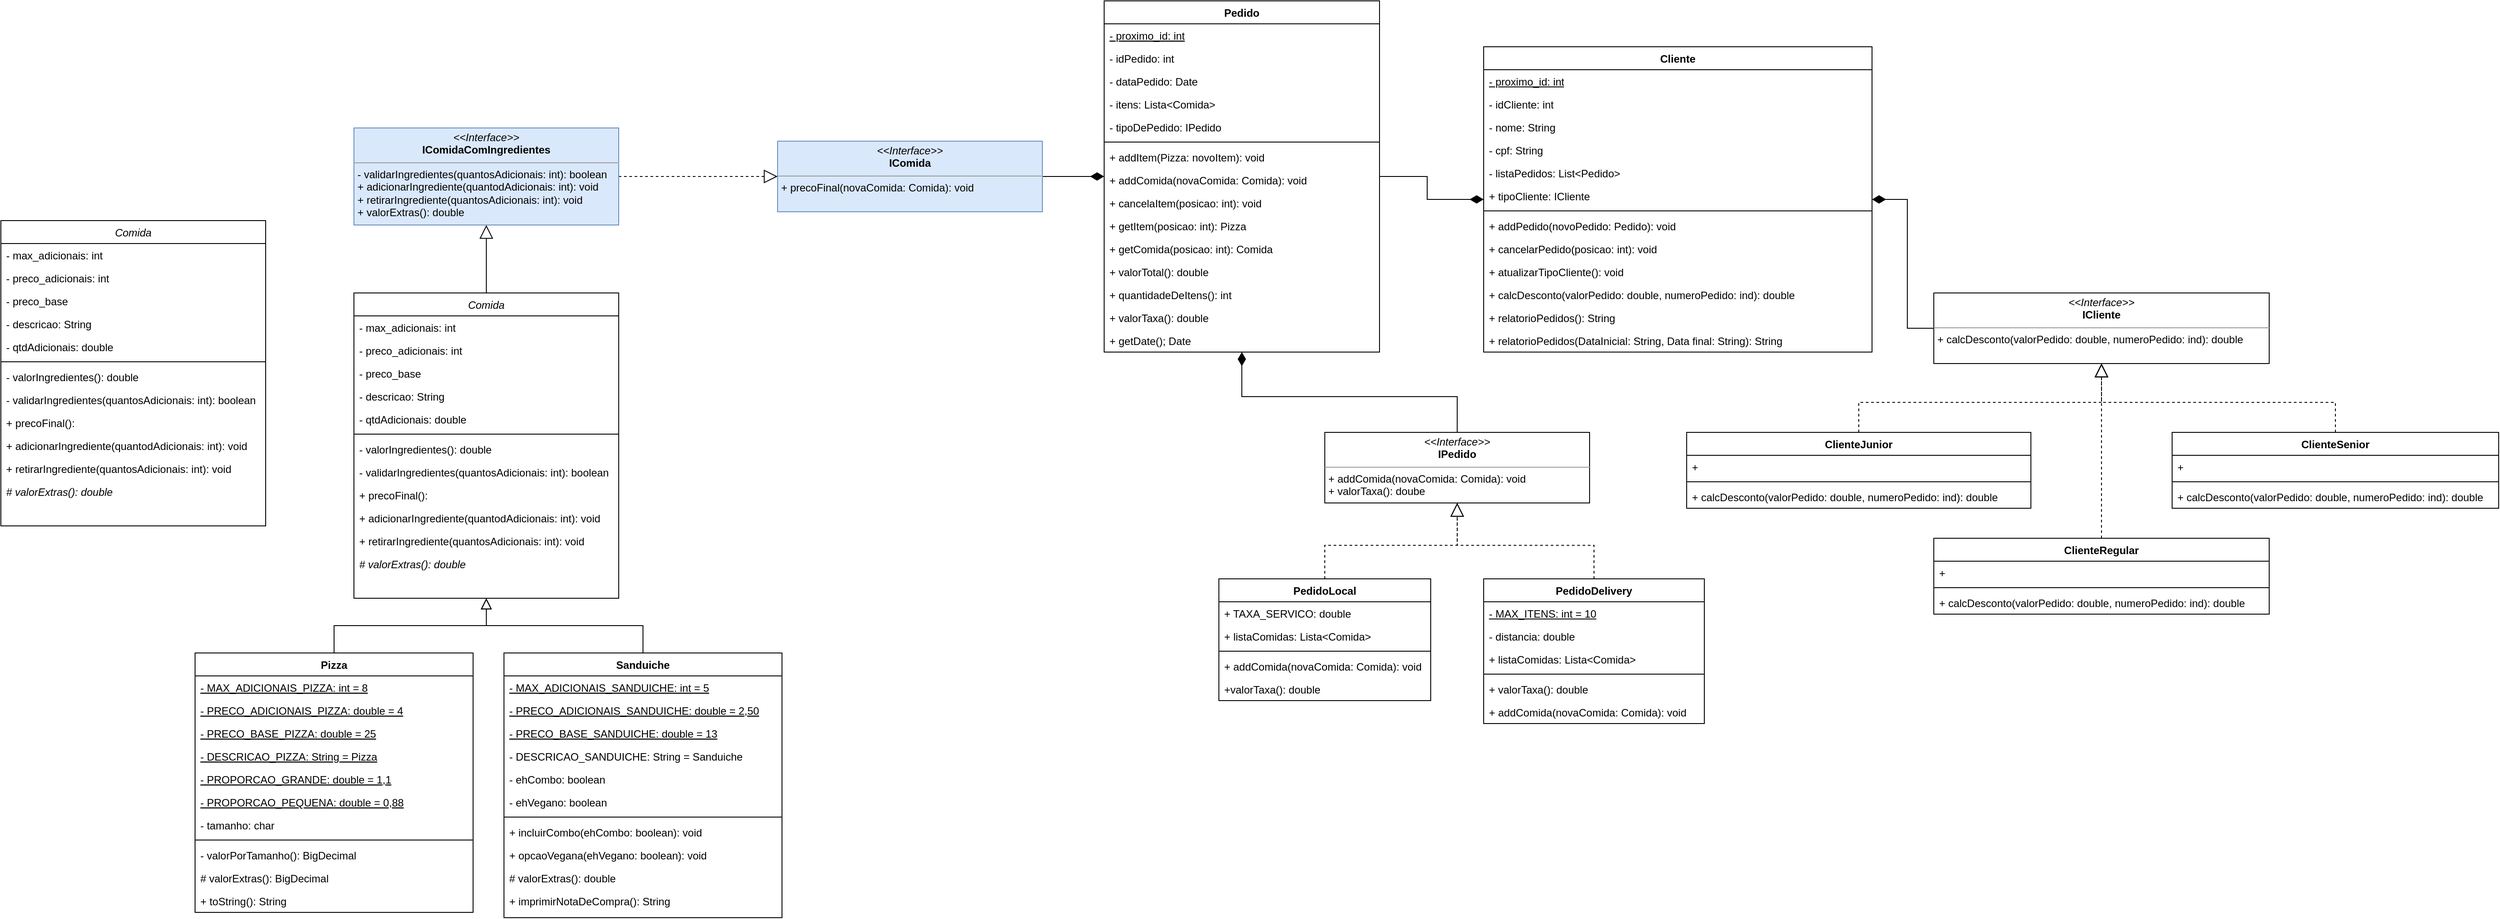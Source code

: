 <mxfile version="21.2.8" type="device">
  <diagram id="C5RBs43oDa-KdzZeNtuy" name="Page-1">
    <mxGraphModel dx="2853" dy="1044" grid="1" gridSize="10" guides="1" tooltips="1" connect="1" arrows="1" fold="1" page="1" pageScale="1" pageWidth="827" pageHeight="1169" math="0" shadow="0">
      <root>
        <mxCell id="WIyWlLk6GJQsqaUBKTNV-0" />
        <mxCell id="WIyWlLk6GJQsqaUBKTNV-1" parent="WIyWlLk6GJQsqaUBKTNV-0" />
        <mxCell id="SO6HDhZX60pVmbV9Z_Ap-41" style="edgeStyle=orthogonalEdgeStyle;rounded=0;orthogonalLoop=1;jettySize=auto;html=1;startArrow=none;startFill=0;endArrow=diamondThin;endFill=1;startSize=13;endSize=13;exitX=1;exitY=0.5;exitDx=0;exitDy=0;" parent="WIyWlLk6GJQsqaUBKTNV-1" source="dQyVog-wZ5RwUiZUv4-T-28" target="zkfFHV4jXpPFQw0GAbJ--17" edge="1">
          <mxGeometry relative="1" as="geometry" />
        </mxCell>
        <mxCell id="dQyVog-wZ5RwUiZUv4-T-29" style="edgeStyle=orthogonalEdgeStyle;rounded=0;orthogonalLoop=1;jettySize=auto;html=1;endArrow=block;endFill=0;startSize=13;endSize=13;" parent="WIyWlLk6GJQsqaUBKTNV-1" source="zkfFHV4jXpPFQw0GAbJ--0" target="dQyVog-wZ5RwUiZUv4-T-30" edge="1">
          <mxGeometry relative="1" as="geometry" />
        </mxCell>
        <mxCell id="zkfFHV4jXpPFQw0GAbJ--0" value="Comida" style="swimlane;fontStyle=2;align=center;verticalAlign=top;childLayout=stackLayout;horizontal=1;startSize=26;horizontalStack=0;resizeParent=1;resizeLast=0;collapsible=1;marginBottom=0;rounded=0;shadow=0;strokeWidth=1;" parent="WIyWlLk6GJQsqaUBKTNV-1" vertex="1">
          <mxGeometry x="-380" y="452" width="300" height="346" as="geometry">
            <mxRectangle x="230" y="140" width="160" height="26" as="alternateBounds" />
          </mxGeometry>
        </mxCell>
        <mxCell id="SO6HDhZX60pVmbV9Z_Ap-0" value="- max_adicionais: int" style="text;align=left;verticalAlign=top;spacingLeft=4;spacingRight=4;overflow=hidden;rotatable=0;points=[[0,0.5],[1,0.5]];portConstraint=eastwest;" parent="zkfFHV4jXpPFQw0GAbJ--0" vertex="1">
          <mxGeometry y="26" width="300" height="26" as="geometry" />
        </mxCell>
        <mxCell id="SO6HDhZX60pVmbV9Z_Ap-1" value="- preco_adicionais: int" style="text;align=left;verticalAlign=top;spacingLeft=4;spacingRight=4;overflow=hidden;rotatable=0;points=[[0,0.5],[1,0.5]];portConstraint=eastwest;" parent="zkfFHV4jXpPFQw0GAbJ--0" vertex="1">
          <mxGeometry y="52" width="300" height="26" as="geometry" />
        </mxCell>
        <mxCell id="zkfFHV4jXpPFQw0GAbJ--1" value="- preco_base" style="text;align=left;verticalAlign=top;spacingLeft=4;spacingRight=4;overflow=hidden;rotatable=0;points=[[0,0.5],[1,0.5]];portConstraint=eastwest;" parent="zkfFHV4jXpPFQw0GAbJ--0" vertex="1">
          <mxGeometry y="78" width="300" height="26" as="geometry" />
        </mxCell>
        <mxCell id="zkfFHV4jXpPFQw0GAbJ--2" value="- descricao: String" style="text;align=left;verticalAlign=top;spacingLeft=4;spacingRight=4;overflow=hidden;rotatable=0;points=[[0,0.5],[1,0.5]];portConstraint=eastwest;rounded=0;shadow=0;html=0;" parent="zkfFHV4jXpPFQw0GAbJ--0" vertex="1">
          <mxGeometry y="104" width="300" height="26" as="geometry" />
        </mxCell>
        <mxCell id="zkfFHV4jXpPFQw0GAbJ--3" value="- qtdAdicionais: double" style="text;align=left;verticalAlign=top;spacingLeft=4;spacingRight=4;overflow=hidden;rotatable=0;points=[[0,0.5],[1,0.5]];portConstraint=eastwest;rounded=0;shadow=0;html=0;" parent="zkfFHV4jXpPFQw0GAbJ--0" vertex="1">
          <mxGeometry y="130" width="300" height="26" as="geometry" />
        </mxCell>
        <mxCell id="zkfFHV4jXpPFQw0GAbJ--4" value="" style="line;html=1;strokeWidth=1;align=left;verticalAlign=middle;spacingTop=-1;spacingLeft=3;spacingRight=3;rotatable=0;labelPosition=right;points=[];portConstraint=eastwest;" parent="zkfFHV4jXpPFQw0GAbJ--0" vertex="1">
          <mxGeometry y="156" width="300" height="8" as="geometry" />
        </mxCell>
        <mxCell id="SO6HDhZX60pVmbV9Z_Ap-2" value="- valorIngredientes(): double" style="text;align=left;verticalAlign=top;spacingLeft=4;spacingRight=4;overflow=hidden;rotatable=0;points=[[0,0.5],[1,0.5]];portConstraint=eastwest;" parent="zkfFHV4jXpPFQw0GAbJ--0" vertex="1">
          <mxGeometry y="164" width="300" height="26" as="geometry" />
        </mxCell>
        <mxCell id="SO6HDhZX60pVmbV9Z_Ap-3" value="- validarIngredientes(quantosAdicionais: int): boolean" style="text;align=left;verticalAlign=top;spacingLeft=4;spacingRight=4;overflow=hidden;rotatable=0;points=[[0,0.5],[1,0.5]];portConstraint=eastwest;" parent="zkfFHV4jXpPFQw0GAbJ--0" vertex="1">
          <mxGeometry y="190" width="300" height="26" as="geometry" />
        </mxCell>
        <mxCell id="SO6HDhZX60pVmbV9Z_Ap-4" value="+ precoFinal():" style="text;align=left;verticalAlign=top;spacingLeft=4;spacingRight=4;overflow=hidden;rotatable=0;points=[[0,0.5],[1,0.5]];portConstraint=eastwest;" parent="zkfFHV4jXpPFQw0GAbJ--0" vertex="1">
          <mxGeometry y="216" width="300" height="26" as="geometry" />
        </mxCell>
        <mxCell id="SO6HDhZX60pVmbV9Z_Ap-5" value="+ adicionarIngrediente(quantodAdicionais: int): void" style="text;align=left;verticalAlign=top;spacingLeft=4;spacingRight=4;overflow=hidden;rotatable=0;points=[[0,0.5],[1,0.5]];portConstraint=eastwest;" parent="zkfFHV4jXpPFQw0GAbJ--0" vertex="1">
          <mxGeometry y="242" width="300" height="26" as="geometry" />
        </mxCell>
        <mxCell id="SO6HDhZX60pVmbV9Z_Ap-6" value="+ retirarIngrediente(quantosAdicionais: int): void" style="text;align=left;verticalAlign=top;spacingLeft=4;spacingRight=4;overflow=hidden;rotatable=0;points=[[0,0.5],[1,0.5]];portConstraint=eastwest;" parent="zkfFHV4jXpPFQw0GAbJ--0" vertex="1">
          <mxGeometry y="268" width="300" height="26" as="geometry" />
        </mxCell>
        <mxCell id="zkfFHV4jXpPFQw0GAbJ--5" value="# valorExtras(): double" style="text;align=left;verticalAlign=top;spacingLeft=4;spacingRight=4;overflow=hidden;rotatable=0;points=[[0,0.5],[1,0.5]];portConstraint=eastwest;fontStyle=2" parent="zkfFHV4jXpPFQw0GAbJ--0" vertex="1">
          <mxGeometry y="294" width="300" height="26" as="geometry" />
        </mxCell>
        <mxCell id="zkfFHV4jXpPFQw0GAbJ--6" value="Pizza" style="swimlane;fontStyle=1;align=center;verticalAlign=top;childLayout=stackLayout;horizontal=1;startSize=26;horizontalStack=0;resizeParent=1;resizeLast=0;collapsible=1;marginBottom=0;rounded=0;shadow=0;strokeWidth=1;" parent="WIyWlLk6GJQsqaUBKTNV-1" vertex="1">
          <mxGeometry x="-560" y="860" width="315" height="294" as="geometry">
            <mxRectangle x="130" y="380" width="160" height="26" as="alternateBounds" />
          </mxGeometry>
        </mxCell>
        <mxCell id="SO6HDhZX60pVmbV9Z_Ap-9" value="- MAX_ADICIONAIS_PIZZA: int = 8" style="text;align=left;verticalAlign=top;spacingLeft=4;spacingRight=4;overflow=hidden;rotatable=0;points=[[0,0.5],[1,0.5]];portConstraint=eastwest;fontStyle=4" parent="zkfFHV4jXpPFQw0GAbJ--6" vertex="1">
          <mxGeometry y="26" width="315" height="26" as="geometry" />
        </mxCell>
        <mxCell id="SO6HDhZX60pVmbV9Z_Ap-10" value="- PRECO_ADICIONAIS_PIZZA: double = 4" style="text;align=left;verticalAlign=top;spacingLeft=4;spacingRight=4;overflow=hidden;rotatable=0;points=[[0,0.5],[1,0.5]];portConstraint=eastwest;fontStyle=4" parent="zkfFHV4jXpPFQw0GAbJ--6" vertex="1">
          <mxGeometry y="52" width="315" height="26" as="geometry" />
        </mxCell>
        <mxCell id="SO6HDhZX60pVmbV9Z_Ap-11" value="- PRECO_BASE_PIZZA: double = 25" style="text;align=left;verticalAlign=top;spacingLeft=4;spacingRight=4;overflow=hidden;rotatable=0;points=[[0,0.5],[1,0.5]];portConstraint=eastwest;fontStyle=4" parent="zkfFHV4jXpPFQw0GAbJ--6" vertex="1">
          <mxGeometry y="78" width="315" height="26" as="geometry" />
        </mxCell>
        <mxCell id="SO6HDhZX60pVmbV9Z_Ap-12" value="- DESCRICAO_PIZZA: String = Pizza" style="text;align=left;verticalAlign=top;spacingLeft=4;spacingRight=4;overflow=hidden;rotatable=0;points=[[0,0.5],[1,0.5]];portConstraint=eastwest;fontStyle=4" parent="zkfFHV4jXpPFQw0GAbJ--6" vertex="1">
          <mxGeometry y="104" width="315" height="26" as="geometry" />
        </mxCell>
        <mxCell id="zkfFHV4jXpPFQw0GAbJ--7" value="- PROPORCAO_GRANDE: double = 1,1" style="text;align=left;verticalAlign=top;spacingLeft=4;spacingRight=4;overflow=hidden;rotatable=0;points=[[0,0.5],[1,0.5]];portConstraint=eastwest;fontStyle=4" parent="zkfFHV4jXpPFQw0GAbJ--6" vertex="1">
          <mxGeometry y="130" width="315" height="26" as="geometry" />
        </mxCell>
        <mxCell id="zkfFHV4jXpPFQw0GAbJ--8" value="- PROPORCAO_PEQUENA: double = 0,88" style="text;align=left;verticalAlign=top;spacingLeft=4;spacingRight=4;overflow=hidden;rotatable=0;points=[[0,0.5],[1,0.5]];portConstraint=eastwest;rounded=0;shadow=0;html=0;fontStyle=4" parent="zkfFHV4jXpPFQw0GAbJ--6" vertex="1">
          <mxGeometry y="156" width="315" height="26" as="geometry" />
        </mxCell>
        <mxCell id="SO6HDhZX60pVmbV9Z_Ap-14" value="- tamanho: char" style="text;align=left;verticalAlign=top;spacingLeft=4;spacingRight=4;overflow=hidden;rotatable=0;points=[[0,0.5],[1,0.5]];portConstraint=eastwest;rounded=0;shadow=0;html=0;" parent="zkfFHV4jXpPFQw0GAbJ--6" vertex="1">
          <mxGeometry y="182" width="315" height="26" as="geometry" />
        </mxCell>
        <mxCell id="zkfFHV4jXpPFQw0GAbJ--9" value="" style="line;html=1;strokeWidth=1;align=left;verticalAlign=middle;spacingTop=-1;spacingLeft=3;spacingRight=3;rotatable=0;labelPosition=right;points=[];portConstraint=eastwest;" parent="zkfFHV4jXpPFQw0GAbJ--6" vertex="1">
          <mxGeometry y="208" width="315" height="8" as="geometry" />
        </mxCell>
        <mxCell id="SO6HDhZX60pVmbV9Z_Ap-13" value="- valorPorTamanho(): BigDecimal" style="text;align=left;verticalAlign=top;spacingLeft=4;spacingRight=4;overflow=hidden;rotatable=0;points=[[0,0.5],[1,0.5]];portConstraint=eastwest;fontStyle=0" parent="zkfFHV4jXpPFQw0GAbJ--6" vertex="1">
          <mxGeometry y="216" width="315" height="26" as="geometry" />
        </mxCell>
        <mxCell id="zkfFHV4jXpPFQw0GAbJ--11" value="# valorExtras(): BigDecimal" style="text;align=left;verticalAlign=top;spacingLeft=4;spacingRight=4;overflow=hidden;rotatable=0;points=[[0,0.5],[1,0.5]];portConstraint=eastwest;" parent="zkfFHV4jXpPFQw0GAbJ--6" vertex="1">
          <mxGeometry y="242" width="315" height="26" as="geometry" />
        </mxCell>
        <mxCell id="zkfFHV4jXpPFQw0GAbJ--10" value="+ toString(): String" style="text;align=left;verticalAlign=top;spacingLeft=4;spacingRight=4;overflow=hidden;rotatable=0;points=[[0,0.5],[1,0.5]];portConstraint=eastwest;fontStyle=0" parent="zkfFHV4jXpPFQw0GAbJ--6" vertex="1">
          <mxGeometry y="268" width="315" height="26" as="geometry" />
        </mxCell>
        <mxCell id="zkfFHV4jXpPFQw0GAbJ--12" value="" style="endArrow=block;endSize=10;endFill=0;shadow=0;strokeWidth=1;rounded=0;edgeStyle=elbowEdgeStyle;elbow=vertical;" parent="WIyWlLk6GJQsqaUBKTNV-1" source="zkfFHV4jXpPFQw0GAbJ--6" target="zkfFHV4jXpPFQw0GAbJ--0" edge="1">
          <mxGeometry width="160" relative="1" as="geometry">
            <mxPoint x="200" y="203" as="sourcePoint" />
            <mxPoint x="200" y="203" as="targetPoint" />
          </mxGeometry>
        </mxCell>
        <mxCell id="zkfFHV4jXpPFQw0GAbJ--16" value="" style="endArrow=block;endSize=10;endFill=0;shadow=0;strokeWidth=1;rounded=0;edgeStyle=elbowEdgeStyle;elbow=vertical;" parent="WIyWlLk6GJQsqaUBKTNV-1" source="SO6HDhZX60pVmbV9Z_Ap-25" target="zkfFHV4jXpPFQw0GAbJ--0" edge="1">
          <mxGeometry width="160" relative="1" as="geometry">
            <mxPoint x="325" y="610" as="sourcePoint" />
            <mxPoint x="310" y="271" as="targetPoint" />
          </mxGeometry>
        </mxCell>
        <mxCell id="SO6HDhZX60pVmbV9Z_Ap-61" style="edgeStyle=orthogonalEdgeStyle;rounded=0;orthogonalLoop=1;jettySize=auto;html=1;entryX=0.5;entryY=0;entryDx=0;entryDy=0;startArrow=diamondThin;startFill=1;endArrow=none;endFill=0;endSize=13;startSize=13;" parent="WIyWlLk6GJQsqaUBKTNV-1" source="zkfFHV4jXpPFQw0GAbJ--17" target="SO6HDhZX60pVmbV9Z_Ap-48" edge="1">
          <mxGeometry relative="1" as="geometry" />
        </mxCell>
        <mxCell id="zkfFHV4jXpPFQw0GAbJ--17" value="Pedido" style="swimlane;fontStyle=1;align=center;verticalAlign=top;childLayout=stackLayout;horizontal=1;startSize=26;horizontalStack=0;resizeParent=1;resizeLast=0;collapsible=1;marginBottom=0;rounded=0;shadow=0;strokeWidth=1;" parent="WIyWlLk6GJQsqaUBKTNV-1" vertex="1">
          <mxGeometry x="470" y="121" width="312" height="398" as="geometry">
            <mxRectangle x="550" y="140" width="160" height="26" as="alternateBounds" />
          </mxGeometry>
        </mxCell>
        <mxCell id="zkfFHV4jXpPFQw0GAbJ--18" value="- proximo_id: int" style="text;align=left;verticalAlign=top;spacingLeft=4;spacingRight=4;overflow=hidden;rotatable=0;points=[[0,0.5],[1,0.5]];portConstraint=eastwest;fontStyle=4" parent="zkfFHV4jXpPFQw0GAbJ--17" vertex="1">
          <mxGeometry y="26" width="312" height="26" as="geometry" />
        </mxCell>
        <mxCell id="zkfFHV4jXpPFQw0GAbJ--19" value="- idPedido: int" style="text;align=left;verticalAlign=top;spacingLeft=4;spacingRight=4;overflow=hidden;rotatable=0;points=[[0,0.5],[1,0.5]];portConstraint=eastwest;rounded=0;shadow=0;html=0;" parent="zkfFHV4jXpPFQw0GAbJ--17" vertex="1">
          <mxGeometry y="52" width="312" height="26" as="geometry" />
        </mxCell>
        <mxCell id="zkfFHV4jXpPFQw0GAbJ--20" value="- dataPedido: Date" style="text;align=left;verticalAlign=top;spacingLeft=4;spacingRight=4;overflow=hidden;rotatable=0;points=[[0,0.5],[1,0.5]];portConstraint=eastwest;rounded=0;shadow=0;html=0;" parent="zkfFHV4jXpPFQw0GAbJ--17" vertex="1">
          <mxGeometry y="78" width="312" height="26" as="geometry" />
        </mxCell>
        <mxCell id="zkfFHV4jXpPFQw0GAbJ--21" value="- itens: Lista&lt;Comida&gt;" style="text;align=left;verticalAlign=top;spacingLeft=4;spacingRight=4;overflow=hidden;rotatable=0;points=[[0,0.5],[1,0.5]];portConstraint=eastwest;rounded=0;shadow=0;html=0;" parent="zkfFHV4jXpPFQw0GAbJ--17" vertex="1">
          <mxGeometry y="104" width="312" height="26" as="geometry" />
        </mxCell>
        <mxCell id="zkfFHV4jXpPFQw0GAbJ--22" value="- tipoDePedido: IPedido" style="text;align=left;verticalAlign=top;spacingLeft=4;spacingRight=4;overflow=hidden;rotatable=0;points=[[0,0.5],[1,0.5]];portConstraint=eastwest;rounded=0;shadow=0;html=0;" parent="zkfFHV4jXpPFQw0GAbJ--17" vertex="1">
          <mxGeometry y="130" width="312" height="26" as="geometry" />
        </mxCell>
        <mxCell id="zkfFHV4jXpPFQw0GAbJ--23" value="" style="line;html=1;strokeWidth=1;align=left;verticalAlign=middle;spacingTop=-1;spacingLeft=3;spacingRight=3;rotatable=0;labelPosition=right;points=[];portConstraint=eastwest;" parent="zkfFHV4jXpPFQw0GAbJ--17" vertex="1">
          <mxGeometry y="156" width="312" height="8" as="geometry" />
        </mxCell>
        <mxCell id="zkfFHV4jXpPFQw0GAbJ--24" value="+ addItem(Pizza: novoItem): void" style="text;align=left;verticalAlign=top;spacingLeft=4;spacingRight=4;overflow=hidden;rotatable=0;points=[[0,0.5],[1,0.5]];portConstraint=eastwest;" parent="zkfFHV4jXpPFQw0GAbJ--17" vertex="1">
          <mxGeometry y="164" width="312" height="26" as="geometry" />
        </mxCell>
        <mxCell id="SO6HDhZX60pVmbV9Z_Ap-47" value="+ addComida(novaComida: Comida): void" style="text;align=left;verticalAlign=top;spacingLeft=4;spacingRight=4;overflow=hidden;rotatable=0;points=[[0,0.5],[1,0.5]];portConstraint=eastwest;" parent="zkfFHV4jXpPFQw0GAbJ--17" vertex="1">
          <mxGeometry y="190" width="312" height="26" as="geometry" />
        </mxCell>
        <mxCell id="SO6HDhZX60pVmbV9Z_Ap-46" value="+ cancelaItem(posicao: int): void" style="text;align=left;verticalAlign=top;spacingLeft=4;spacingRight=4;overflow=hidden;rotatable=0;points=[[0,0.5],[1,0.5]];portConstraint=eastwest;" parent="zkfFHV4jXpPFQw0GAbJ--17" vertex="1">
          <mxGeometry y="216" width="312" height="26" as="geometry" />
        </mxCell>
        <mxCell id="SO6HDhZX60pVmbV9Z_Ap-45" value="+ getItem(posicao: int): Pizza" style="text;align=left;verticalAlign=top;spacingLeft=4;spacingRight=4;overflow=hidden;rotatable=0;points=[[0,0.5],[1,0.5]];portConstraint=eastwest;" parent="zkfFHV4jXpPFQw0GAbJ--17" vertex="1">
          <mxGeometry y="242" width="312" height="26" as="geometry" />
        </mxCell>
        <mxCell id="SO6HDhZX60pVmbV9Z_Ap-44" value="+ getComida(posicao: int): Comida" style="text;align=left;verticalAlign=top;spacingLeft=4;spacingRight=4;overflow=hidden;rotatable=0;points=[[0,0.5],[1,0.5]];portConstraint=eastwest;" parent="zkfFHV4jXpPFQw0GAbJ--17" vertex="1">
          <mxGeometry y="268" width="312" height="26" as="geometry" />
        </mxCell>
        <mxCell id="SO6HDhZX60pVmbV9Z_Ap-43" value="+ valorTotal(): double" style="text;align=left;verticalAlign=top;spacingLeft=4;spacingRight=4;overflow=hidden;rotatable=0;points=[[0,0.5],[1,0.5]];portConstraint=eastwest;" parent="zkfFHV4jXpPFQw0GAbJ--17" vertex="1">
          <mxGeometry y="294" width="312" height="26" as="geometry" />
        </mxCell>
        <mxCell id="SO6HDhZX60pVmbV9Z_Ap-42" value="+ quantidadeDeItens(): int" style="text;align=left;verticalAlign=top;spacingLeft=4;spacingRight=4;overflow=hidden;rotatable=0;points=[[0,0.5],[1,0.5]];portConstraint=eastwest;" parent="zkfFHV4jXpPFQw0GAbJ--17" vertex="1">
          <mxGeometry y="320" width="312" height="26" as="geometry" />
        </mxCell>
        <mxCell id="zkfFHV4jXpPFQw0GAbJ--25" value="+ valorTaxa(): double" style="text;align=left;verticalAlign=top;spacingLeft=4;spacingRight=4;overflow=hidden;rotatable=0;points=[[0,0.5],[1,0.5]];portConstraint=eastwest;" parent="zkfFHV4jXpPFQw0GAbJ--17" vertex="1">
          <mxGeometry y="346" width="312" height="26" as="geometry" />
        </mxCell>
        <mxCell id="SO6HDhZX60pVmbV9Z_Ap-107" value="+ getDate(); Date" style="text;align=left;verticalAlign=top;spacingLeft=4;spacingRight=4;overflow=hidden;rotatable=0;points=[[0,0.5],[1,0.5]];portConstraint=eastwest;" parent="zkfFHV4jXpPFQw0GAbJ--17" vertex="1">
          <mxGeometry y="372" width="312" height="26" as="geometry" />
        </mxCell>
        <mxCell id="SO6HDhZX60pVmbV9Z_Ap-25" value="Sanduiche" style="swimlane;fontStyle=1;align=center;verticalAlign=top;childLayout=stackLayout;horizontal=1;startSize=26;horizontalStack=0;resizeParent=1;resizeLast=0;collapsible=1;marginBottom=0;rounded=0;shadow=0;strokeWidth=1;" parent="WIyWlLk6GJQsqaUBKTNV-1" vertex="1">
          <mxGeometry x="-210" y="860" width="315" height="300" as="geometry">
            <mxRectangle x="130" y="380" width="160" height="26" as="alternateBounds" />
          </mxGeometry>
        </mxCell>
        <mxCell id="SO6HDhZX60pVmbV9Z_Ap-26" value="- MAX_ADICIONAIS_SANDUICHE: int = 5" style="text;align=left;verticalAlign=top;spacingLeft=4;spacingRight=4;overflow=hidden;rotatable=0;points=[[0,0.5],[1,0.5]];portConstraint=eastwest;fontStyle=4" parent="SO6HDhZX60pVmbV9Z_Ap-25" vertex="1">
          <mxGeometry y="26" width="315" height="26" as="geometry" />
        </mxCell>
        <mxCell id="SO6HDhZX60pVmbV9Z_Ap-27" value="- PRECO_ADICIONAIS_SANDUICHE: double = 2,50" style="text;align=left;verticalAlign=top;spacingLeft=4;spacingRight=4;overflow=hidden;rotatable=0;points=[[0,0.5],[1,0.5]];portConstraint=eastwest;fontStyle=4" parent="SO6HDhZX60pVmbV9Z_Ap-25" vertex="1">
          <mxGeometry y="52" width="315" height="26" as="geometry" />
        </mxCell>
        <mxCell id="SO6HDhZX60pVmbV9Z_Ap-28" value="- PRECO_BASE_SANDUICHE: double = 13" style="text;align=left;verticalAlign=top;spacingLeft=4;spacingRight=4;overflow=hidden;rotatable=0;points=[[0,0.5],[1,0.5]];portConstraint=eastwest;fontStyle=4" parent="SO6HDhZX60pVmbV9Z_Ap-25" vertex="1">
          <mxGeometry y="78" width="315" height="26" as="geometry" />
        </mxCell>
        <mxCell id="SO6HDhZX60pVmbV9Z_Ap-29" value="- DESCRICAO_SANDUICHE: String = Sanduiche" style="text;align=left;verticalAlign=top;spacingLeft=4;spacingRight=4;overflow=hidden;rotatable=0;points=[[0,0.5],[1,0.5]];portConstraint=eastwest;fontStyle=0" parent="SO6HDhZX60pVmbV9Z_Ap-25" vertex="1">
          <mxGeometry y="104" width="315" height="26" as="geometry" />
        </mxCell>
        <mxCell id="SO6HDhZX60pVmbV9Z_Ap-32" value="- ehCombo: boolean" style="text;align=left;verticalAlign=top;spacingLeft=4;spacingRight=4;overflow=hidden;rotatable=0;points=[[0,0.5],[1,0.5]];portConstraint=eastwest;rounded=0;shadow=0;html=0;" parent="SO6HDhZX60pVmbV9Z_Ap-25" vertex="1">
          <mxGeometry y="130" width="315" height="26" as="geometry" />
        </mxCell>
        <mxCell id="SO6HDhZX60pVmbV9Z_Ap-37" value="- ehVegano: boolean" style="text;align=left;verticalAlign=top;spacingLeft=4;spacingRight=4;overflow=hidden;rotatable=0;points=[[0,0.5],[1,0.5]];portConstraint=eastwest;rounded=0;shadow=0;html=0;" parent="SO6HDhZX60pVmbV9Z_Ap-25" vertex="1">
          <mxGeometry y="156" width="315" height="26" as="geometry" />
        </mxCell>
        <mxCell id="SO6HDhZX60pVmbV9Z_Ap-33" value="" style="line;html=1;strokeWidth=1;align=left;verticalAlign=middle;spacingTop=-1;spacingLeft=3;spacingRight=3;rotatable=0;labelPosition=right;points=[];portConstraint=eastwest;" parent="SO6HDhZX60pVmbV9Z_Ap-25" vertex="1">
          <mxGeometry y="182" width="315" height="8" as="geometry" />
        </mxCell>
        <mxCell id="SO6HDhZX60pVmbV9Z_Ap-35" value="+ incluirCombo(ehCombo: boolean): void" style="text;align=left;verticalAlign=top;spacingLeft=4;spacingRight=4;overflow=hidden;rotatable=0;points=[[0,0.5],[1,0.5]];portConstraint=eastwest;fontStyle=0" parent="SO6HDhZX60pVmbV9Z_Ap-25" vertex="1">
          <mxGeometry y="190" width="315" height="26" as="geometry" />
        </mxCell>
        <mxCell id="SO6HDhZX60pVmbV9Z_Ap-36" value="+ opcaoVegana(ehVegano: boolean): void" style="text;align=left;verticalAlign=top;spacingLeft=4;spacingRight=4;overflow=hidden;rotatable=0;points=[[0,0.5],[1,0.5]];portConstraint=eastwest;" parent="SO6HDhZX60pVmbV9Z_Ap-25" vertex="1">
          <mxGeometry y="216" width="315" height="26" as="geometry" />
        </mxCell>
        <mxCell id="SO6HDhZX60pVmbV9Z_Ap-38" value="# valorExtras(): double" style="text;align=left;verticalAlign=top;spacingLeft=4;spacingRight=4;overflow=hidden;rotatable=0;points=[[0,0.5],[1,0.5]];portConstraint=eastwest;" parent="SO6HDhZX60pVmbV9Z_Ap-25" vertex="1">
          <mxGeometry y="242" width="315" height="26" as="geometry" />
        </mxCell>
        <mxCell id="SO6HDhZX60pVmbV9Z_Ap-34" value="+ imprimirNotaDeCompra(): String" style="text;align=left;verticalAlign=top;spacingLeft=4;spacingRight=4;overflow=hidden;rotatable=0;points=[[0,0.5],[1,0.5]];portConstraint=eastwest;fontStyle=0" parent="SO6HDhZX60pVmbV9Z_Ap-25" vertex="1">
          <mxGeometry y="268" width="315" height="26" as="geometry" />
        </mxCell>
        <mxCell id="SO6HDhZX60pVmbV9Z_Ap-48" value="&lt;p style=&quot;margin:0px;margin-top:4px;text-align:center;&quot;&gt;&lt;i&gt;&amp;lt;&amp;lt;Interface&amp;gt;&amp;gt;&lt;/i&gt;&lt;br&gt;&lt;b&gt;IPedido&lt;/b&gt;&lt;/p&gt;&lt;hr size=&quot;1&quot;&gt;&lt;p style=&quot;margin:0px;margin-left:4px;&quot;&gt;+ addComida(novaComida: Comida): void&lt;br&gt;+ valorTaxa(): doube&lt;/p&gt;" style="verticalAlign=top;align=left;overflow=fill;fontSize=12;fontFamily=Helvetica;html=1;whiteSpace=wrap;" parent="WIyWlLk6GJQsqaUBKTNV-1" vertex="1">
          <mxGeometry x="720" y="610" width="300" height="80" as="geometry" />
        </mxCell>
        <mxCell id="SO6HDhZX60pVmbV9Z_Ap-62" style="edgeStyle=orthogonalEdgeStyle;rounded=0;orthogonalLoop=1;jettySize=auto;html=1;endArrow=block;endFill=0;startSize=6;endSize=13;dashed=1;" parent="WIyWlLk6GJQsqaUBKTNV-1" source="SO6HDhZX60pVmbV9Z_Ap-49" target="SO6HDhZX60pVmbV9Z_Ap-48" edge="1">
          <mxGeometry relative="1" as="geometry" />
        </mxCell>
        <mxCell id="SO6HDhZX60pVmbV9Z_Ap-49" value="PedidoLocal" style="swimlane;fontStyle=1;align=center;verticalAlign=top;childLayout=stackLayout;horizontal=1;startSize=26;horizontalStack=0;resizeParent=1;resizeParentMax=0;resizeLast=0;collapsible=1;marginBottom=0;whiteSpace=wrap;html=1;" parent="WIyWlLk6GJQsqaUBKTNV-1" vertex="1">
          <mxGeometry x="600" y="776" width="240" height="138" as="geometry" />
        </mxCell>
        <mxCell id="SO6HDhZX60pVmbV9Z_Ap-64" value="+ TAXA_SERVICO: double" style="text;strokeColor=none;fillColor=none;align=left;verticalAlign=top;spacingLeft=4;spacingRight=4;overflow=hidden;rotatable=0;points=[[0,0.5],[1,0.5]];portConstraint=eastwest;whiteSpace=wrap;html=1;" parent="SO6HDhZX60pVmbV9Z_Ap-49" vertex="1">
          <mxGeometry y="26" width="240" height="26" as="geometry" />
        </mxCell>
        <mxCell id="SO6HDhZX60pVmbV9Z_Ap-50" value="+ listaComidas: Lista&amp;lt;Comida&amp;gt;" style="text;strokeColor=none;fillColor=none;align=left;verticalAlign=top;spacingLeft=4;spacingRight=4;overflow=hidden;rotatable=0;points=[[0,0.5],[1,0.5]];portConstraint=eastwest;whiteSpace=wrap;html=1;" parent="SO6HDhZX60pVmbV9Z_Ap-49" vertex="1">
          <mxGeometry y="52" width="240" height="26" as="geometry" />
        </mxCell>
        <mxCell id="SO6HDhZX60pVmbV9Z_Ap-51" value="" style="line;strokeWidth=1;fillColor=none;align=left;verticalAlign=middle;spacingTop=-1;spacingLeft=3;spacingRight=3;rotatable=0;labelPosition=right;points=[];portConstraint=eastwest;strokeColor=inherit;" parent="SO6HDhZX60pVmbV9Z_Ap-49" vertex="1">
          <mxGeometry y="78" width="240" height="8" as="geometry" />
        </mxCell>
        <mxCell id="SO6HDhZX60pVmbV9Z_Ap-65" value="+ addComida(novaComida: Comida): void" style="text;strokeColor=none;fillColor=none;align=left;verticalAlign=top;spacingLeft=4;spacingRight=4;overflow=hidden;rotatable=0;points=[[0,0.5],[1,0.5]];portConstraint=eastwest;whiteSpace=wrap;html=1;" parent="SO6HDhZX60pVmbV9Z_Ap-49" vertex="1">
          <mxGeometry y="86" width="240" height="26" as="geometry" />
        </mxCell>
        <mxCell id="SO6HDhZX60pVmbV9Z_Ap-52" value="+valorTaxa(): double" style="text;strokeColor=none;fillColor=none;align=left;verticalAlign=top;spacingLeft=4;spacingRight=4;overflow=hidden;rotatable=0;points=[[0,0.5],[1,0.5]];portConstraint=eastwest;whiteSpace=wrap;html=1;" parent="SO6HDhZX60pVmbV9Z_Ap-49" vertex="1">
          <mxGeometry y="112" width="240" height="26" as="geometry" />
        </mxCell>
        <mxCell id="SO6HDhZX60pVmbV9Z_Ap-63" style="edgeStyle=orthogonalEdgeStyle;rounded=0;orthogonalLoop=1;jettySize=auto;html=1;endArrow=block;endFill=0;endSize=13;dashed=1;" parent="WIyWlLk6GJQsqaUBKTNV-1" source="SO6HDhZX60pVmbV9Z_Ap-57" target="SO6HDhZX60pVmbV9Z_Ap-48" edge="1">
          <mxGeometry relative="1" as="geometry" />
        </mxCell>
        <mxCell id="SO6HDhZX60pVmbV9Z_Ap-57" value="PedidoDelivery" style="swimlane;fontStyle=1;align=center;verticalAlign=top;childLayout=stackLayout;horizontal=1;startSize=26;horizontalStack=0;resizeParent=1;resizeParentMax=0;resizeLast=0;collapsible=1;marginBottom=0;whiteSpace=wrap;html=1;" parent="WIyWlLk6GJQsqaUBKTNV-1" vertex="1">
          <mxGeometry x="900" y="776" width="250" height="164" as="geometry" />
        </mxCell>
        <mxCell id="SO6HDhZX60pVmbV9Z_Ap-66" value="- MAX_ITENS: int = 10" style="text;strokeColor=none;fillColor=none;align=left;verticalAlign=top;spacingLeft=4;spacingRight=4;overflow=hidden;rotatable=0;points=[[0,0.5],[1,0.5]];portConstraint=eastwest;whiteSpace=wrap;html=1;fontStyle=4" parent="SO6HDhZX60pVmbV9Z_Ap-57" vertex="1">
          <mxGeometry y="26" width="250" height="26" as="geometry" />
        </mxCell>
        <mxCell id="SO6HDhZX60pVmbV9Z_Ap-67" value="- distancia: double" style="text;strokeColor=none;fillColor=none;align=left;verticalAlign=top;spacingLeft=4;spacingRight=4;overflow=hidden;rotatable=0;points=[[0,0.5],[1,0.5]];portConstraint=eastwest;whiteSpace=wrap;html=1;fontStyle=0" parent="SO6HDhZX60pVmbV9Z_Ap-57" vertex="1">
          <mxGeometry y="52" width="250" height="26" as="geometry" />
        </mxCell>
        <mxCell id="SO6HDhZX60pVmbV9Z_Ap-58" value="+ listaComidas: Lista&amp;lt;Comida&amp;gt;" style="text;strokeColor=none;fillColor=none;align=left;verticalAlign=top;spacingLeft=4;spacingRight=4;overflow=hidden;rotatable=0;points=[[0,0.5],[1,0.5]];portConstraint=eastwest;whiteSpace=wrap;html=1;" parent="SO6HDhZX60pVmbV9Z_Ap-57" vertex="1">
          <mxGeometry y="78" width="250" height="26" as="geometry" />
        </mxCell>
        <mxCell id="SO6HDhZX60pVmbV9Z_Ap-59" value="" style="line;strokeWidth=1;fillColor=none;align=left;verticalAlign=middle;spacingTop=-1;spacingLeft=3;spacingRight=3;rotatable=0;labelPosition=right;points=[];portConstraint=eastwest;strokeColor=inherit;" parent="SO6HDhZX60pVmbV9Z_Ap-57" vertex="1">
          <mxGeometry y="104" width="250" height="8" as="geometry" />
        </mxCell>
        <mxCell id="SO6HDhZX60pVmbV9Z_Ap-60" value="+ valorTaxa(): double" style="text;strokeColor=none;fillColor=none;align=left;verticalAlign=top;spacingLeft=4;spacingRight=4;overflow=hidden;rotatable=0;points=[[0,0.5],[1,0.5]];portConstraint=eastwest;whiteSpace=wrap;html=1;" parent="SO6HDhZX60pVmbV9Z_Ap-57" vertex="1">
          <mxGeometry y="112" width="250" height="26" as="geometry" />
        </mxCell>
        <mxCell id="SO6HDhZX60pVmbV9Z_Ap-68" value="+ addComida(novaComida: Comida): void" style="text;strokeColor=none;fillColor=none;align=left;verticalAlign=top;spacingLeft=4;spacingRight=4;overflow=hidden;rotatable=0;points=[[0,0.5],[1,0.5]];portConstraint=eastwest;whiteSpace=wrap;html=1;" parent="SO6HDhZX60pVmbV9Z_Ap-57" vertex="1">
          <mxGeometry y="138" width="250" height="26" as="geometry" />
        </mxCell>
        <mxCell id="SO6HDhZX60pVmbV9Z_Ap-69" value="&lt;p style=&quot;margin:0px;margin-top:4px;text-align:center;&quot;&gt;&lt;i&gt;&amp;lt;&amp;lt;Interface&amp;gt;&amp;gt;&lt;/i&gt;&lt;br&gt;&lt;b&gt;ICliente&lt;/b&gt;&lt;/p&gt;&lt;hr size=&quot;1&quot;&gt;&lt;p style=&quot;margin:0px;margin-left:4px;&quot;&gt;+ calcDesconto(valorPedido: double, numeroPedido: ind): double&lt;br&gt;&lt;/p&gt;" style="verticalAlign=top;align=left;overflow=fill;fontSize=12;fontFamily=Helvetica;html=1;whiteSpace=wrap;" parent="WIyWlLk6GJQsqaUBKTNV-1" vertex="1">
          <mxGeometry x="1410" y="452" width="380" height="80" as="geometry" />
        </mxCell>
        <mxCell id="SO6HDhZX60pVmbV9Z_Ap-82" style="edgeStyle=orthogonalEdgeStyle;rounded=0;orthogonalLoop=1;jettySize=auto;html=1;startArrow=diamondThin;startFill=1;startSize=13;endArrow=none;endFill=0;" parent="WIyWlLk6GJQsqaUBKTNV-1" source="SO6HDhZX60pVmbV9Z_Ap-71" target="zkfFHV4jXpPFQw0GAbJ--17" edge="1">
          <mxGeometry relative="1" as="geometry" />
        </mxCell>
        <mxCell id="SO6HDhZX60pVmbV9Z_Ap-102" style="edgeStyle=orthogonalEdgeStyle;rounded=0;orthogonalLoop=1;jettySize=auto;html=1;endArrow=none;endFill=0;startArrow=diamondThin;startFill=1;startSize=13;" parent="WIyWlLk6GJQsqaUBKTNV-1" source="SO6HDhZX60pVmbV9Z_Ap-71" target="SO6HDhZX60pVmbV9Z_Ap-69" edge="1">
          <mxGeometry relative="1" as="geometry" />
        </mxCell>
        <mxCell id="SO6HDhZX60pVmbV9Z_Ap-71" value="Cliente" style="swimlane;fontStyle=1;align=center;verticalAlign=top;childLayout=stackLayout;horizontal=1;startSize=26;horizontalStack=0;resizeParent=1;resizeParentMax=0;resizeLast=0;collapsible=1;marginBottom=0;whiteSpace=wrap;html=1;" parent="WIyWlLk6GJQsqaUBKTNV-1" vertex="1">
          <mxGeometry x="900" y="173" width="440" height="346" as="geometry" />
        </mxCell>
        <mxCell id="SO6HDhZX60pVmbV9Z_Ap-79" value="- proximo_id: int" style="text;strokeColor=none;fillColor=none;align=left;verticalAlign=top;spacingLeft=4;spacingRight=4;overflow=hidden;rotatable=0;points=[[0,0.5],[1,0.5]];portConstraint=eastwest;whiteSpace=wrap;html=1;fontStyle=4" parent="SO6HDhZX60pVmbV9Z_Ap-71" vertex="1">
          <mxGeometry y="26" width="440" height="26" as="geometry" />
        </mxCell>
        <mxCell id="SO6HDhZX60pVmbV9Z_Ap-78" value="- idCliente: int" style="text;strokeColor=none;fillColor=none;align=left;verticalAlign=top;spacingLeft=4;spacingRight=4;overflow=hidden;rotatable=0;points=[[0,0.5],[1,0.5]];portConstraint=eastwest;whiteSpace=wrap;html=1;fontStyle=0" parent="SO6HDhZX60pVmbV9Z_Ap-71" vertex="1">
          <mxGeometry y="52" width="440" height="26" as="geometry" />
        </mxCell>
        <mxCell id="SO6HDhZX60pVmbV9Z_Ap-72" value="- nome: String" style="text;strokeColor=none;fillColor=none;align=left;verticalAlign=top;spacingLeft=4;spacingRight=4;overflow=hidden;rotatable=0;points=[[0,0.5],[1,0.5]];portConstraint=eastwest;whiteSpace=wrap;html=1;fontStyle=0" parent="SO6HDhZX60pVmbV9Z_Ap-71" vertex="1">
          <mxGeometry y="78" width="440" height="26" as="geometry" />
        </mxCell>
        <mxCell id="SO6HDhZX60pVmbV9Z_Ap-73" value="- cpf: String" style="text;strokeColor=none;fillColor=none;align=left;verticalAlign=top;spacingLeft=4;spacingRight=4;overflow=hidden;rotatable=0;points=[[0,0.5],[1,0.5]];portConstraint=eastwest;whiteSpace=wrap;html=1;fontStyle=0" parent="SO6HDhZX60pVmbV9Z_Ap-71" vertex="1">
          <mxGeometry y="104" width="440" height="26" as="geometry" />
        </mxCell>
        <mxCell id="SO6HDhZX60pVmbV9Z_Ap-104" value="- listaPedidos: List&amp;lt;Pedido&amp;gt;" style="text;strokeColor=none;fillColor=none;align=left;verticalAlign=top;spacingLeft=4;spacingRight=4;overflow=hidden;rotatable=0;points=[[0,0.5],[1,0.5]];portConstraint=eastwest;whiteSpace=wrap;html=1;fontStyle=0" parent="SO6HDhZX60pVmbV9Z_Ap-71" vertex="1">
          <mxGeometry y="130" width="440" height="26" as="geometry" />
        </mxCell>
        <mxCell id="SO6HDhZX60pVmbV9Z_Ap-80" value="+ tipoCliente: ICliente" style="text;strokeColor=none;fillColor=none;align=left;verticalAlign=top;spacingLeft=4;spacingRight=4;overflow=hidden;rotatable=0;points=[[0,0.5],[1,0.5]];portConstraint=eastwest;whiteSpace=wrap;html=1;" parent="SO6HDhZX60pVmbV9Z_Ap-71" vertex="1">
          <mxGeometry y="156" width="440" height="26" as="geometry" />
        </mxCell>
        <mxCell id="SO6HDhZX60pVmbV9Z_Ap-75" value="" style="line;strokeWidth=1;fillColor=none;align=left;verticalAlign=middle;spacingTop=-1;spacingLeft=3;spacingRight=3;rotatable=0;labelPosition=right;points=[];portConstraint=eastwest;strokeColor=inherit;" parent="SO6HDhZX60pVmbV9Z_Ap-71" vertex="1">
          <mxGeometry y="182" width="440" height="8" as="geometry" />
        </mxCell>
        <mxCell id="SO6HDhZX60pVmbV9Z_Ap-77" value="+ addPedido(novoPedido: Pedido): void" style="text;strokeColor=none;fillColor=none;align=left;verticalAlign=top;spacingLeft=4;spacingRight=4;overflow=hidden;rotatable=0;points=[[0,0.5],[1,0.5]];portConstraint=eastwest;whiteSpace=wrap;html=1;" parent="SO6HDhZX60pVmbV9Z_Ap-71" vertex="1">
          <mxGeometry y="190" width="440" height="26" as="geometry" />
        </mxCell>
        <mxCell id="SO6HDhZX60pVmbV9Z_Ap-81" value="+ cancelarPedido(posicao: int): void" style="text;strokeColor=none;fillColor=none;align=left;verticalAlign=top;spacingLeft=4;spacingRight=4;overflow=hidden;rotatable=0;points=[[0,0.5],[1,0.5]];portConstraint=eastwest;whiteSpace=wrap;html=1;" parent="SO6HDhZX60pVmbV9Z_Ap-71" vertex="1">
          <mxGeometry y="216" width="440" height="26" as="geometry" />
        </mxCell>
        <mxCell id="SO6HDhZX60pVmbV9Z_Ap-83" value="+ atualizarTipoCliente(): void" style="text;strokeColor=none;fillColor=none;align=left;verticalAlign=top;spacingLeft=4;spacingRight=4;overflow=hidden;rotatable=0;points=[[0,0.5],[1,0.5]];portConstraint=eastwest;whiteSpace=wrap;html=1;" parent="SO6HDhZX60pVmbV9Z_Ap-71" vertex="1">
          <mxGeometry y="242" width="440" height="26" as="geometry" />
        </mxCell>
        <mxCell id="SO6HDhZX60pVmbV9Z_Ap-105" value="+ calcDesconto(valorPedido: double, numeroPedido: ind): double" style="text;strokeColor=none;fillColor=none;align=left;verticalAlign=top;spacingLeft=4;spacingRight=4;overflow=hidden;rotatable=0;points=[[0,0.5],[1,0.5]];portConstraint=eastwest;whiteSpace=wrap;html=1;" parent="SO6HDhZX60pVmbV9Z_Ap-71" vertex="1">
          <mxGeometry y="268" width="440" height="26" as="geometry" />
        </mxCell>
        <mxCell id="SO6HDhZX60pVmbV9Z_Ap-103" value="+ relatorioPedidos(): String" style="text;strokeColor=none;fillColor=none;align=left;verticalAlign=top;spacingLeft=4;spacingRight=4;overflow=hidden;rotatable=0;points=[[0,0.5],[1,0.5]];portConstraint=eastwest;whiteSpace=wrap;html=1;" parent="SO6HDhZX60pVmbV9Z_Ap-71" vertex="1">
          <mxGeometry y="294" width="440" height="26" as="geometry" />
        </mxCell>
        <mxCell id="SO6HDhZX60pVmbV9Z_Ap-106" value="+ relatorioPedidos(DataInicial: String, Data final: String): String" style="text;strokeColor=none;fillColor=none;align=left;verticalAlign=top;spacingLeft=4;spacingRight=4;overflow=hidden;rotatable=0;points=[[0,0.5],[1,0.5]];portConstraint=eastwest;whiteSpace=wrap;html=1;" parent="SO6HDhZX60pVmbV9Z_Ap-71" vertex="1">
          <mxGeometry y="320" width="440" height="26" as="geometry" />
        </mxCell>
        <mxCell id="SO6HDhZX60pVmbV9Z_Ap-99" style="edgeStyle=orthogonalEdgeStyle;rounded=0;orthogonalLoop=1;jettySize=auto;html=1;dashed=1;endSize=13;endArrow=block;endFill=0;" parent="WIyWlLk6GJQsqaUBKTNV-1" source="SO6HDhZX60pVmbV9Z_Ap-84" target="SO6HDhZX60pVmbV9Z_Ap-69" edge="1">
          <mxGeometry relative="1" as="geometry" />
        </mxCell>
        <mxCell id="SO6HDhZX60pVmbV9Z_Ap-84" value="ClienteRegular" style="swimlane;fontStyle=1;align=center;verticalAlign=top;childLayout=stackLayout;horizontal=1;startSize=26;horizontalStack=0;resizeParent=1;resizeParentMax=0;resizeLast=0;collapsible=1;marginBottom=0;whiteSpace=wrap;html=1;" parent="WIyWlLk6GJQsqaUBKTNV-1" vertex="1">
          <mxGeometry x="1410" y="730" width="380" height="86" as="geometry" />
        </mxCell>
        <mxCell id="SO6HDhZX60pVmbV9Z_Ap-87" value="+" style="text;strokeColor=none;fillColor=none;align=left;verticalAlign=top;spacingLeft=4;spacingRight=4;overflow=hidden;rotatable=0;points=[[0,0.5],[1,0.5]];portConstraint=eastwest;whiteSpace=wrap;html=1;" parent="SO6HDhZX60pVmbV9Z_Ap-84" vertex="1">
          <mxGeometry y="26" width="380" height="26" as="geometry" />
        </mxCell>
        <mxCell id="SO6HDhZX60pVmbV9Z_Ap-88" value="" style="line;strokeWidth=1;fillColor=none;align=left;verticalAlign=middle;spacingTop=-1;spacingLeft=3;spacingRight=3;rotatable=0;labelPosition=right;points=[];portConstraint=eastwest;strokeColor=inherit;" parent="SO6HDhZX60pVmbV9Z_Ap-84" vertex="1">
          <mxGeometry y="52" width="380" height="8" as="geometry" />
        </mxCell>
        <mxCell id="SO6HDhZX60pVmbV9Z_Ap-90" value="+ calcDesconto(valorPedido: double, numeroPedido: ind): double" style="text;strokeColor=none;fillColor=none;align=left;verticalAlign=top;spacingLeft=4;spacingRight=4;overflow=hidden;rotatable=0;points=[[0,0.5],[1,0.5]];portConstraint=eastwest;whiteSpace=wrap;html=1;" parent="SO6HDhZX60pVmbV9Z_Ap-84" vertex="1">
          <mxGeometry y="60" width="380" height="26" as="geometry" />
        </mxCell>
        <mxCell id="SO6HDhZX60pVmbV9Z_Ap-101" style="edgeStyle=orthogonalEdgeStyle;rounded=0;orthogonalLoop=1;jettySize=auto;html=1;endArrow=block;endFill=0;endSize=13;dashed=1;" parent="WIyWlLk6GJQsqaUBKTNV-1" source="SO6HDhZX60pVmbV9Z_Ap-91" target="SO6HDhZX60pVmbV9Z_Ap-69" edge="1">
          <mxGeometry relative="1" as="geometry" />
        </mxCell>
        <mxCell id="SO6HDhZX60pVmbV9Z_Ap-91" value="ClienteJunior" style="swimlane;fontStyle=1;align=center;verticalAlign=top;childLayout=stackLayout;horizontal=1;startSize=26;horizontalStack=0;resizeParent=1;resizeParentMax=0;resizeLast=0;collapsible=1;marginBottom=0;whiteSpace=wrap;html=1;" parent="WIyWlLk6GJQsqaUBKTNV-1" vertex="1">
          <mxGeometry x="1130" y="610" width="390" height="86" as="geometry" />
        </mxCell>
        <mxCell id="SO6HDhZX60pVmbV9Z_Ap-92" value="+" style="text;strokeColor=none;fillColor=none;align=left;verticalAlign=top;spacingLeft=4;spacingRight=4;overflow=hidden;rotatable=0;points=[[0,0.5],[1,0.5]];portConstraint=eastwest;whiteSpace=wrap;html=1;" parent="SO6HDhZX60pVmbV9Z_Ap-91" vertex="1">
          <mxGeometry y="26" width="390" height="26" as="geometry" />
        </mxCell>
        <mxCell id="SO6HDhZX60pVmbV9Z_Ap-93" value="" style="line;strokeWidth=1;fillColor=none;align=left;verticalAlign=middle;spacingTop=-1;spacingLeft=3;spacingRight=3;rotatable=0;labelPosition=right;points=[];portConstraint=eastwest;strokeColor=inherit;" parent="SO6HDhZX60pVmbV9Z_Ap-91" vertex="1">
          <mxGeometry y="52" width="390" height="8" as="geometry" />
        </mxCell>
        <mxCell id="SO6HDhZX60pVmbV9Z_Ap-94" value="+ calcDesconto(valorPedido: double, numeroPedido: ind): double" style="text;strokeColor=none;fillColor=none;align=left;verticalAlign=top;spacingLeft=4;spacingRight=4;overflow=hidden;rotatable=0;points=[[0,0.5],[1,0.5]];portConstraint=eastwest;whiteSpace=wrap;html=1;" parent="SO6HDhZX60pVmbV9Z_Ap-91" vertex="1">
          <mxGeometry y="60" width="390" height="26" as="geometry" />
        </mxCell>
        <mxCell id="SO6HDhZX60pVmbV9Z_Ap-100" style="edgeStyle=orthogonalEdgeStyle;rounded=0;orthogonalLoop=1;jettySize=auto;html=1;endArrow=block;endFill=0;endSize=13;dashed=1;" parent="WIyWlLk6GJQsqaUBKTNV-1" source="SO6HDhZX60pVmbV9Z_Ap-95" target="SO6HDhZX60pVmbV9Z_Ap-69" edge="1">
          <mxGeometry relative="1" as="geometry" />
        </mxCell>
        <mxCell id="SO6HDhZX60pVmbV9Z_Ap-95" value="ClienteSenior" style="swimlane;fontStyle=1;align=center;verticalAlign=top;childLayout=stackLayout;horizontal=1;startSize=26;horizontalStack=0;resizeParent=1;resizeParentMax=0;resizeLast=0;collapsible=1;marginBottom=0;whiteSpace=wrap;html=1;" parent="WIyWlLk6GJQsqaUBKTNV-1" vertex="1">
          <mxGeometry x="1680" y="610" width="370" height="86" as="geometry" />
        </mxCell>
        <mxCell id="SO6HDhZX60pVmbV9Z_Ap-96" value="+" style="text;strokeColor=none;fillColor=none;align=left;verticalAlign=top;spacingLeft=4;spacingRight=4;overflow=hidden;rotatable=0;points=[[0,0.5],[1,0.5]];portConstraint=eastwest;whiteSpace=wrap;html=1;" parent="SO6HDhZX60pVmbV9Z_Ap-95" vertex="1">
          <mxGeometry y="26" width="370" height="26" as="geometry" />
        </mxCell>
        <mxCell id="SO6HDhZX60pVmbV9Z_Ap-97" value="" style="line;strokeWidth=1;fillColor=none;align=left;verticalAlign=middle;spacingTop=-1;spacingLeft=3;spacingRight=3;rotatable=0;labelPosition=right;points=[];portConstraint=eastwest;strokeColor=inherit;" parent="SO6HDhZX60pVmbV9Z_Ap-95" vertex="1">
          <mxGeometry y="52" width="370" height="8" as="geometry" />
        </mxCell>
        <mxCell id="SO6HDhZX60pVmbV9Z_Ap-98" value="+ calcDesconto(valorPedido: double, numeroPedido: ind): double" style="text;strokeColor=none;fillColor=none;align=left;verticalAlign=top;spacingLeft=4;spacingRight=4;overflow=hidden;rotatable=0;points=[[0,0.5],[1,0.5]];portConstraint=eastwest;whiteSpace=wrap;html=1;" parent="SO6HDhZX60pVmbV9Z_Ap-95" vertex="1">
          <mxGeometry y="60" width="370" height="26" as="geometry" />
        </mxCell>
        <mxCell id="dQyVog-wZ5RwUiZUv4-T-28" value="&lt;p style=&quot;margin:0px;margin-top:4px;text-align:center;&quot;&gt;&lt;i&gt;&amp;lt;&amp;lt;Interface&amp;gt;&amp;gt;&lt;/i&gt;&lt;br&gt;&lt;b&gt;IComida&lt;/b&gt;&lt;/p&gt;&lt;hr size=&quot;1&quot;&gt;&lt;p style=&quot;margin:0px;margin-left:4px;&quot;&gt;+&amp;nbsp;precoFinal&lt;span style=&quot;background-color: initial;&quot;&gt;(novaComida: Comida): void&lt;/span&gt;&lt;/p&gt;" style="verticalAlign=top;align=left;overflow=fill;fontSize=12;fontFamily=Helvetica;html=1;whiteSpace=wrap;fillColor=#dae8fc;strokeColor=#6c8ebf;" parent="WIyWlLk6GJQsqaUBKTNV-1" vertex="1">
          <mxGeometry x="100" y="280" width="300" height="80" as="geometry" />
        </mxCell>
        <mxCell id="dQyVog-wZ5RwUiZUv4-T-31" style="edgeStyle=orthogonalEdgeStyle;rounded=0;orthogonalLoop=1;jettySize=auto;html=1;endArrow=block;endFill=0;startSize=13;endSize=13;dashed=1;" parent="WIyWlLk6GJQsqaUBKTNV-1" source="dQyVog-wZ5RwUiZUv4-T-30" target="dQyVog-wZ5RwUiZUv4-T-28" edge="1">
          <mxGeometry relative="1" as="geometry" />
        </mxCell>
        <mxCell id="dQyVog-wZ5RwUiZUv4-T-30" value="&lt;p style=&quot;margin:0px;margin-top:4px;text-align:center;&quot;&gt;&lt;i&gt;&amp;lt;&amp;lt;Interface&amp;gt;&amp;gt;&lt;/i&gt;&lt;br&gt;&lt;b&gt;IComidaComIngredientes&lt;/b&gt;&lt;/p&gt;&lt;hr size=&quot;1&quot;&gt;&lt;p style=&quot;margin:0px;margin-left:4px;&quot;&gt;- validarIngredientes(quantosAdicionais: int): boolean&lt;br&gt;&lt;/p&gt;&lt;p style=&quot;margin:0px;margin-left:4px;&quot;&gt;+ adicionarIngrediente(quantodAdicionais: int): void&lt;br&gt;&lt;/p&gt;&lt;p style=&quot;margin:0px;margin-left:4px;&quot;&gt;+ retirarIngrediente(quantosAdicionais: int): void&lt;br&gt;&lt;/p&gt;&lt;p style=&quot;margin:0px;margin-left:4px;&quot;&gt;+ valorExtras(): double&lt;br&gt;&lt;/p&gt;" style="verticalAlign=top;align=left;overflow=fill;fontSize=12;fontFamily=Helvetica;html=1;whiteSpace=wrap;fillColor=#dae8fc;strokeColor=#6c8ebf;" parent="WIyWlLk6GJQsqaUBKTNV-1" vertex="1">
          <mxGeometry x="-380" y="265" width="300" height="110" as="geometry" />
        </mxCell>
        <mxCell id="PKk2ZUO2RKvJjZn4QEOV-0" value="Comida" style="swimlane;fontStyle=2;align=center;verticalAlign=top;childLayout=stackLayout;horizontal=1;startSize=26;horizontalStack=0;resizeParent=1;resizeLast=0;collapsible=1;marginBottom=0;rounded=0;shadow=0;strokeWidth=1;" vertex="1" parent="WIyWlLk6GJQsqaUBKTNV-1">
          <mxGeometry x="-780" y="370" width="300" height="346" as="geometry">
            <mxRectangle x="230" y="140" width="160" height="26" as="alternateBounds" />
          </mxGeometry>
        </mxCell>
        <mxCell id="PKk2ZUO2RKvJjZn4QEOV-1" value="- max_adicionais: int" style="text;align=left;verticalAlign=top;spacingLeft=4;spacingRight=4;overflow=hidden;rotatable=0;points=[[0,0.5],[1,0.5]];portConstraint=eastwest;" vertex="1" parent="PKk2ZUO2RKvJjZn4QEOV-0">
          <mxGeometry y="26" width="300" height="26" as="geometry" />
        </mxCell>
        <mxCell id="PKk2ZUO2RKvJjZn4QEOV-2" value="- preco_adicionais: int" style="text;align=left;verticalAlign=top;spacingLeft=4;spacingRight=4;overflow=hidden;rotatable=0;points=[[0,0.5],[1,0.5]];portConstraint=eastwest;" vertex="1" parent="PKk2ZUO2RKvJjZn4QEOV-0">
          <mxGeometry y="52" width="300" height="26" as="geometry" />
        </mxCell>
        <mxCell id="PKk2ZUO2RKvJjZn4QEOV-3" value="- preco_base" style="text;align=left;verticalAlign=top;spacingLeft=4;spacingRight=4;overflow=hidden;rotatable=0;points=[[0,0.5],[1,0.5]];portConstraint=eastwest;" vertex="1" parent="PKk2ZUO2RKvJjZn4QEOV-0">
          <mxGeometry y="78" width="300" height="26" as="geometry" />
        </mxCell>
        <mxCell id="PKk2ZUO2RKvJjZn4QEOV-4" value="- descricao: String" style="text;align=left;verticalAlign=top;spacingLeft=4;spacingRight=4;overflow=hidden;rotatable=0;points=[[0,0.5],[1,0.5]];portConstraint=eastwest;rounded=0;shadow=0;html=0;" vertex="1" parent="PKk2ZUO2RKvJjZn4QEOV-0">
          <mxGeometry y="104" width="300" height="26" as="geometry" />
        </mxCell>
        <mxCell id="PKk2ZUO2RKvJjZn4QEOV-5" value="- qtdAdicionais: double" style="text;align=left;verticalAlign=top;spacingLeft=4;spacingRight=4;overflow=hidden;rotatable=0;points=[[0,0.5],[1,0.5]];portConstraint=eastwest;rounded=0;shadow=0;html=0;" vertex="1" parent="PKk2ZUO2RKvJjZn4QEOV-0">
          <mxGeometry y="130" width="300" height="26" as="geometry" />
        </mxCell>
        <mxCell id="PKk2ZUO2RKvJjZn4QEOV-6" value="" style="line;html=1;strokeWidth=1;align=left;verticalAlign=middle;spacingTop=-1;spacingLeft=3;spacingRight=3;rotatable=0;labelPosition=right;points=[];portConstraint=eastwest;" vertex="1" parent="PKk2ZUO2RKvJjZn4QEOV-0">
          <mxGeometry y="156" width="300" height="8" as="geometry" />
        </mxCell>
        <mxCell id="PKk2ZUO2RKvJjZn4QEOV-7" value="- valorIngredientes(): double" style="text;align=left;verticalAlign=top;spacingLeft=4;spacingRight=4;overflow=hidden;rotatable=0;points=[[0,0.5],[1,0.5]];portConstraint=eastwest;" vertex="1" parent="PKk2ZUO2RKvJjZn4QEOV-0">
          <mxGeometry y="164" width="300" height="26" as="geometry" />
        </mxCell>
        <mxCell id="PKk2ZUO2RKvJjZn4QEOV-8" value="- validarIngredientes(quantosAdicionais: int): boolean" style="text;align=left;verticalAlign=top;spacingLeft=4;spacingRight=4;overflow=hidden;rotatable=0;points=[[0,0.5],[1,0.5]];portConstraint=eastwest;" vertex="1" parent="PKk2ZUO2RKvJjZn4QEOV-0">
          <mxGeometry y="190" width="300" height="26" as="geometry" />
        </mxCell>
        <mxCell id="PKk2ZUO2RKvJjZn4QEOV-9" value="+ precoFinal():" style="text;align=left;verticalAlign=top;spacingLeft=4;spacingRight=4;overflow=hidden;rotatable=0;points=[[0,0.5],[1,0.5]];portConstraint=eastwest;" vertex="1" parent="PKk2ZUO2RKvJjZn4QEOV-0">
          <mxGeometry y="216" width="300" height="26" as="geometry" />
        </mxCell>
        <mxCell id="PKk2ZUO2RKvJjZn4QEOV-10" value="+ adicionarIngrediente(quantodAdicionais: int): void" style="text;align=left;verticalAlign=top;spacingLeft=4;spacingRight=4;overflow=hidden;rotatable=0;points=[[0,0.5],[1,0.5]];portConstraint=eastwest;" vertex="1" parent="PKk2ZUO2RKvJjZn4QEOV-0">
          <mxGeometry y="242" width="300" height="26" as="geometry" />
        </mxCell>
        <mxCell id="PKk2ZUO2RKvJjZn4QEOV-11" value="+ retirarIngrediente(quantosAdicionais: int): void" style="text;align=left;verticalAlign=top;spacingLeft=4;spacingRight=4;overflow=hidden;rotatable=0;points=[[0,0.5],[1,0.5]];portConstraint=eastwest;" vertex="1" parent="PKk2ZUO2RKvJjZn4QEOV-0">
          <mxGeometry y="268" width="300" height="26" as="geometry" />
        </mxCell>
        <mxCell id="PKk2ZUO2RKvJjZn4QEOV-12" value="# valorExtras(): double" style="text;align=left;verticalAlign=top;spacingLeft=4;spacingRight=4;overflow=hidden;rotatable=0;points=[[0,0.5],[1,0.5]];portConstraint=eastwest;fontStyle=2" vertex="1" parent="PKk2ZUO2RKvJjZn4QEOV-0">
          <mxGeometry y="294" width="300" height="26" as="geometry" />
        </mxCell>
      </root>
    </mxGraphModel>
  </diagram>
</mxfile>
